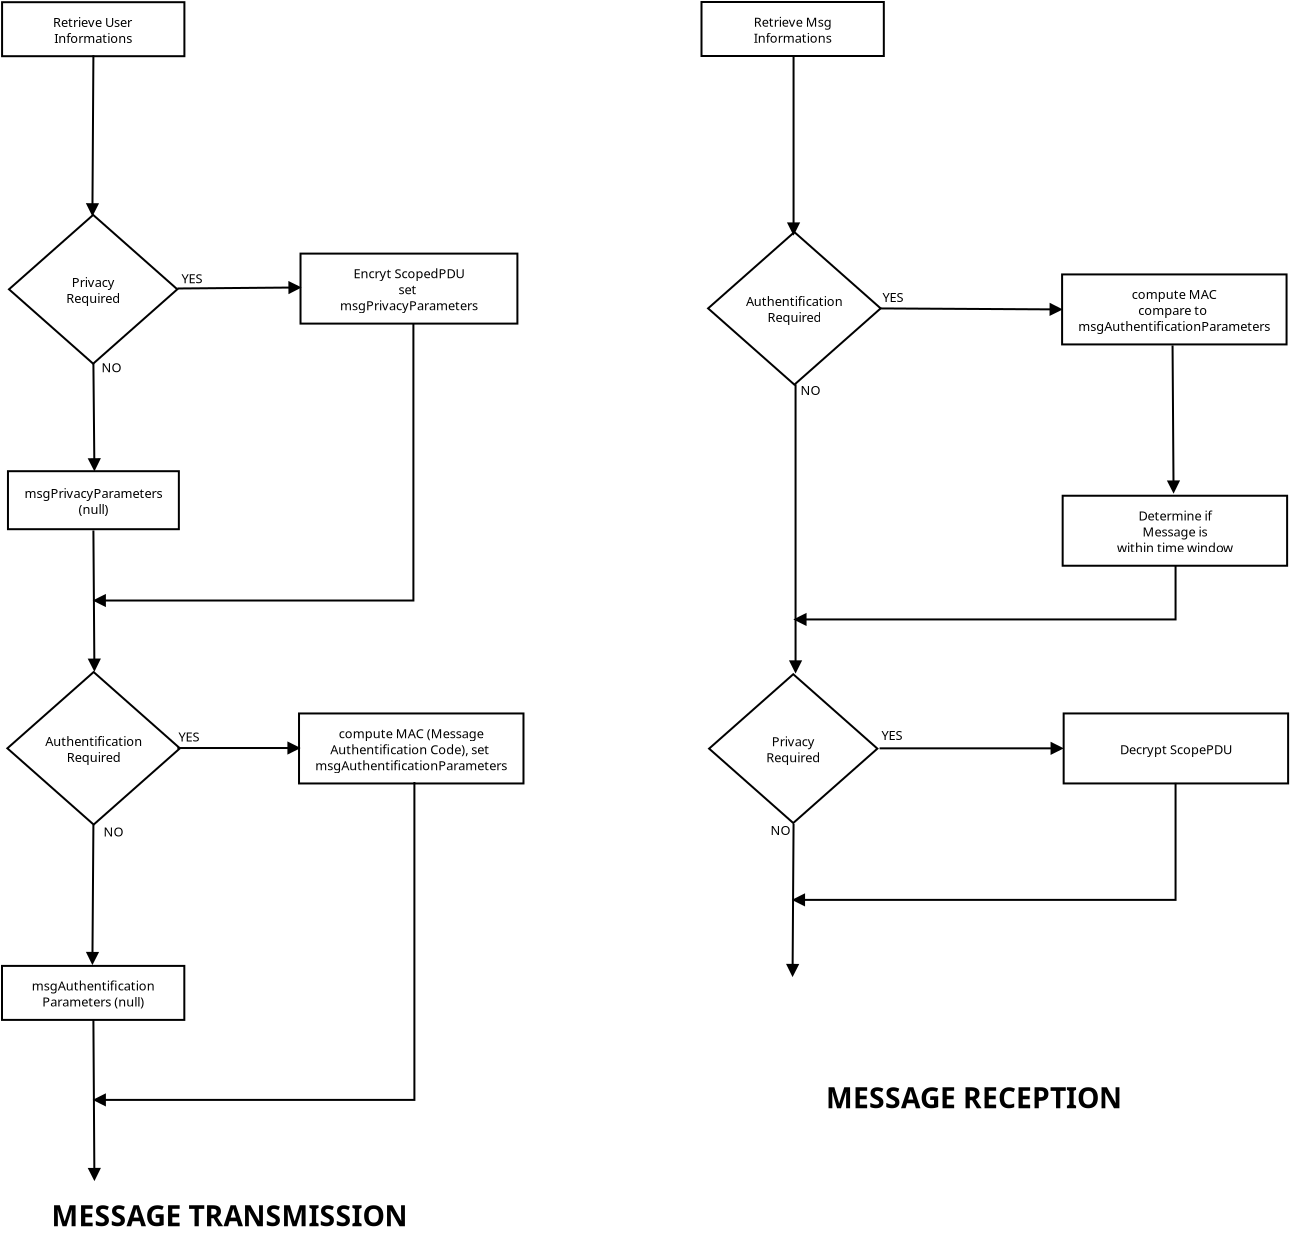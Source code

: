 <?xml version="1.0" encoding="UTF-8"?>
<dia:diagram xmlns:dia="http://www.lysator.liu.se/~alla/dia/">
  <dia:layer name="Arrière-plan" visible="true">
    <dia:object type="Flowchart - Box" version="0" id="O0">
      <dia:attribute name="obj_pos">
        <dia:point val="0.434,-1.35"/>
      </dia:attribute>
      <dia:attribute name="obj_bb">
        <dia:rectangle val="0.384,-1.4;9.6,1.4"/>
      </dia:attribute>
      <dia:attribute name="elem_corner">
        <dia:point val="0.434,-1.35"/>
      </dia:attribute>
      <dia:attribute name="elem_width">
        <dia:real val="9.116"/>
      </dia:attribute>
      <dia:attribute name="elem_height">
        <dia:real val="2.7"/>
      </dia:attribute>
      <dia:attribute name="border_width">
        <dia:real val="0.1"/>
      </dia:attribute>
      <dia:attribute name="show_background">
        <dia:boolean val="true"/>
      </dia:attribute>
      <dia:attribute name="padding">
        <dia:real val="0.5"/>
      </dia:attribute>
      <dia:attribute name="text">
        <dia:composite type="text">
          <dia:attribute name="string">
            <dia:string>#Retrieve User
Informations#</dia:string>
          </dia:attribute>
          <dia:attribute name="font">
            <dia:font family="sans" style="0" name="Helvetica"/>
          </dia:attribute>
          <dia:attribute name="height">
            <dia:real val="0.8"/>
          </dia:attribute>
          <dia:attribute name="pos">
            <dia:point val="4.992,-0.205"/>
          </dia:attribute>
          <dia:attribute name="color">
            <dia:color val="#000000"/>
          </dia:attribute>
          <dia:attribute name="alignment">
            <dia:enum val="1"/>
          </dia:attribute>
        </dia:composite>
      </dia:attribute>
    </dia:object>
  </dia:layer>
  <dia:layer name="Nouveau calque 1" visible="true">
    <dia:object type="Flowchart - Diamond" version="0" id="O1">
      <dia:attribute name="obj_pos">
        <dia:point val="0.78,9.285"/>
      </dia:attribute>
      <dia:attribute name="obj_bb">
        <dia:rectangle val="0.73,9.235;9.244,16.775"/>
      </dia:attribute>
      <dia:attribute name="elem_corner">
        <dia:point val="0.78,9.285"/>
      </dia:attribute>
      <dia:attribute name="elem_width">
        <dia:real val="8.414"/>
      </dia:attribute>
      <dia:attribute name="elem_height">
        <dia:real val="7.44"/>
      </dia:attribute>
      <dia:attribute name="border_width">
        <dia:real val="0.1"/>
      </dia:attribute>
      <dia:attribute name="show_background">
        <dia:boolean val="true"/>
      </dia:attribute>
      <dia:attribute name="padding">
        <dia:real val="0.354"/>
      </dia:attribute>
      <dia:attribute name="text">
        <dia:composite type="text">
          <dia:attribute name="string">
            <dia:string>#Privacy
Required#</dia:string>
          </dia:attribute>
          <dia:attribute name="font">
            <dia:font family="sans" style="0" name="Helvetica"/>
          </dia:attribute>
          <dia:attribute name="height">
            <dia:real val="0.8"/>
          </dia:attribute>
          <dia:attribute name="pos">
            <dia:point val="4.987,12.8"/>
          </dia:attribute>
          <dia:attribute name="color">
            <dia:color val="#000000"/>
          </dia:attribute>
          <dia:attribute name="alignment">
            <dia:enum val="1"/>
          </dia:attribute>
        </dia:composite>
      </dia:attribute>
    </dia:object>
  </dia:layer>
  <dia:layer name="Nouveau calque 2" visible="true">
    <dia:object type="Flowchart - Box" version="0" id="O2">
      <dia:attribute name="obj_pos">
        <dia:point val="0.728,22.1"/>
      </dia:attribute>
      <dia:attribute name="obj_bb">
        <dia:rectangle val="0.677,22.05;9.322,25.05"/>
      </dia:attribute>
      <dia:attribute name="elem_corner">
        <dia:point val="0.728,22.1"/>
      </dia:attribute>
      <dia:attribute name="elem_width">
        <dia:real val="8.545"/>
      </dia:attribute>
      <dia:attribute name="elem_height">
        <dia:real val="2.9"/>
      </dia:attribute>
      <dia:attribute name="border_width">
        <dia:real val="0.1"/>
      </dia:attribute>
      <dia:attribute name="show_background">
        <dia:boolean val="true"/>
      </dia:attribute>
      <dia:attribute name="padding">
        <dia:real val="0.5"/>
      </dia:attribute>
      <dia:attribute name="text">
        <dia:composite type="text">
          <dia:attribute name="string">
            <dia:string>#msgPrivacyParameters
(null)#</dia:string>
          </dia:attribute>
          <dia:attribute name="font">
            <dia:font family="sans" style="0" name="Helvetica"/>
          </dia:attribute>
          <dia:attribute name="height">
            <dia:real val="0.8"/>
          </dia:attribute>
          <dia:attribute name="pos">
            <dia:point val="5,23.345"/>
          </dia:attribute>
          <dia:attribute name="color">
            <dia:color val="#000000"/>
          </dia:attribute>
          <dia:attribute name="alignment">
            <dia:enum val="1"/>
          </dia:attribute>
        </dia:composite>
      </dia:attribute>
    </dia:object>
  </dia:layer>
  <dia:layer name="Nouveau calque 3" visible="true">
    <dia:object type="Flowchart - Diamond" version="0" id="O3">
      <dia:attribute name="obj_pos">
        <dia:point val="0.698,32.142"/>
      </dia:attribute>
      <dia:attribute name="obj_bb">
        <dia:rectangle val="0.648,32.092;9.375,39.82"/>
      </dia:attribute>
      <dia:attribute name="elem_corner">
        <dia:point val="0.698,32.142"/>
      </dia:attribute>
      <dia:attribute name="elem_width">
        <dia:real val="8.627"/>
      </dia:attribute>
      <dia:attribute name="elem_height">
        <dia:real val="7.628"/>
      </dia:attribute>
      <dia:attribute name="border_width">
        <dia:real val="0.1"/>
      </dia:attribute>
      <dia:attribute name="show_background">
        <dia:boolean val="true"/>
      </dia:attribute>
      <dia:attribute name="padding">
        <dia:real val="0.354"/>
      </dia:attribute>
      <dia:attribute name="text">
        <dia:composite type="text">
          <dia:attribute name="string">
            <dia:string>#Authentification
Required#</dia:string>
          </dia:attribute>
          <dia:attribute name="font">
            <dia:font family="sans" style="0" name="Helvetica"/>
          </dia:attribute>
          <dia:attribute name="height">
            <dia:real val="0.8"/>
          </dia:attribute>
          <dia:attribute name="pos">
            <dia:point val="5.011,35.751"/>
          </dia:attribute>
          <dia:attribute name="color">
            <dia:color val="#000000"/>
          </dia:attribute>
          <dia:attribute name="alignment">
            <dia:enum val="1"/>
          </dia:attribute>
        </dia:composite>
      </dia:attribute>
    </dia:object>
  </dia:layer>
  <dia:layer name="Nouveau calque 4" visible="true">
    <dia:object type="Flowchart - Box" version="0" id="O4">
      <dia:attribute name="obj_pos">
        <dia:point val="0.43,46.835"/>
      </dia:attribute>
      <dia:attribute name="obj_bb">
        <dia:rectangle val="0.38,46.785;9.596,49.585"/>
      </dia:attribute>
      <dia:attribute name="elem_corner">
        <dia:point val="0.43,46.835"/>
      </dia:attribute>
      <dia:attribute name="elem_width">
        <dia:real val="9.116"/>
      </dia:attribute>
      <dia:attribute name="elem_height">
        <dia:real val="2.7"/>
      </dia:attribute>
      <dia:attribute name="border_width">
        <dia:real val="0.1"/>
      </dia:attribute>
      <dia:attribute name="show_background">
        <dia:boolean val="true"/>
      </dia:attribute>
      <dia:attribute name="padding">
        <dia:real val="0.5"/>
      </dia:attribute>
      <dia:attribute name="text">
        <dia:composite type="text">
          <dia:attribute name="string">
            <dia:string>#msgAuthentification
Parameters (null)#</dia:string>
          </dia:attribute>
          <dia:attribute name="font">
            <dia:font family="sans" style="0" name="Helvetica"/>
          </dia:attribute>
          <dia:attribute name="height">
            <dia:real val="0.8"/>
          </dia:attribute>
          <dia:attribute name="pos">
            <dia:point val="4.988,47.98"/>
          </dia:attribute>
          <dia:attribute name="color">
            <dia:color val="#000000"/>
          </dia:attribute>
          <dia:attribute name="alignment">
            <dia:enum val="1"/>
          </dia:attribute>
        </dia:composite>
      </dia:attribute>
    </dia:object>
  </dia:layer>
  <dia:layer name="Nouveau calque 5" visible="true">
    <dia:object type="Flowchart - Box" version="0" id="O5">
      <dia:attribute name="obj_pos">
        <dia:point val="15.356,11.22"/>
      </dia:attribute>
      <dia:attribute name="obj_bb">
        <dia:rectangle val="15.306,11.17;26.25,14.77"/>
      </dia:attribute>
      <dia:attribute name="elem_corner">
        <dia:point val="15.356,11.22"/>
      </dia:attribute>
      <dia:attribute name="elem_width">
        <dia:real val="10.844"/>
      </dia:attribute>
      <dia:attribute name="elem_height">
        <dia:real val="3.5"/>
      </dia:attribute>
      <dia:attribute name="border_width">
        <dia:real val="0.1"/>
      </dia:attribute>
      <dia:attribute name="show_background">
        <dia:boolean val="true"/>
      </dia:attribute>
      <dia:attribute name="padding">
        <dia:real val="0.5"/>
      </dia:attribute>
      <dia:attribute name="text">
        <dia:composite type="text">
          <dia:attribute name="string">
            <dia:string>#Encryt ScopedPDU
set 
msgPrivacyParameters#</dia:string>
          </dia:attribute>
          <dia:attribute name="font">
            <dia:font family="sans" style="0" name="Helvetica"/>
          </dia:attribute>
          <dia:attribute name="height">
            <dia:real val="0.8"/>
          </dia:attribute>
          <dia:attribute name="pos">
            <dia:point val="20.778,12.365"/>
          </dia:attribute>
          <dia:attribute name="color">
            <dia:color val="#000000"/>
          </dia:attribute>
          <dia:attribute name="alignment">
            <dia:enum val="1"/>
          </dia:attribute>
        </dia:composite>
      </dia:attribute>
    </dia:object>
  </dia:layer>
  <dia:layer name="Nouveau calque 6" visible="true" active="true">
    <dia:object type="Flowchart - Box" version="0" id="O6">
      <dia:attribute name="obj_pos">
        <dia:point val="15.281,34.213"/>
      </dia:attribute>
      <dia:attribute name="obj_bb">
        <dia:rectangle val="15.231,34.163;26.554,37.763"/>
      </dia:attribute>
      <dia:attribute name="elem_corner">
        <dia:point val="15.281,34.213"/>
      </dia:attribute>
      <dia:attribute name="elem_width">
        <dia:real val="11.223"/>
      </dia:attribute>
      <dia:attribute name="elem_height">
        <dia:real val="3.5"/>
      </dia:attribute>
      <dia:attribute name="border_width">
        <dia:real val="0.1"/>
      </dia:attribute>
      <dia:attribute name="show_background">
        <dia:boolean val="true"/>
      </dia:attribute>
      <dia:attribute name="padding">
        <dia:real val="0.5"/>
      </dia:attribute>
      <dia:attribute name="text">
        <dia:composite type="text">
          <dia:attribute name="string">
            <dia:string>#compute MAC (Message
Authentification Code), set 
msgAuthentificationParameters#</dia:string>
          </dia:attribute>
          <dia:attribute name="font">
            <dia:font family="sans" style="0" name="Helvetica"/>
          </dia:attribute>
          <dia:attribute name="height">
            <dia:real val="0.8"/>
          </dia:attribute>
          <dia:attribute name="pos">
            <dia:point val="20.892,35.358"/>
          </dia:attribute>
          <dia:attribute name="color">
            <dia:color val="#000000"/>
          </dia:attribute>
          <dia:attribute name="alignment">
            <dia:enum val="1"/>
          </dia:attribute>
        </dia:composite>
      </dia:attribute>
    </dia:object>
  </dia:layer>
  <dia:layer name="Nouveau calque 7" visible="true">
    <dia:object type="Standard - Line" version="0" id="O7">
      <dia:attribute name="obj_pos">
        <dia:point val="5,1.3"/>
      </dia:attribute>
      <dia:attribute name="obj_bb">
        <dia:rectangle val="4.623,1.25;5.284,9.412"/>
      </dia:attribute>
      <dia:attribute name="conn_endpoints">
        <dia:point val="5,1.3"/>
        <dia:point val="4.95,9.3"/>
      </dia:attribute>
      <dia:attribute name="numcp">
        <dia:int val="1"/>
      </dia:attribute>
      <dia:attribute name="line_width">
        <dia:real val="0.1"/>
      </dia:attribute>
      <dia:attribute name="end_arrow">
        <dia:enum val="3"/>
      </dia:attribute>
      <dia:attribute name="end_arrow_length">
        <dia:real val="0.5"/>
      </dia:attribute>
      <dia:attribute name="end_arrow_width">
        <dia:real val="0.5"/>
      </dia:attribute>
    </dia:object>
    <dia:object type="Standard - Line" version="0" id="O8">
      <dia:attribute name="obj_pos">
        <dia:point val="5,16.7"/>
      </dia:attribute>
      <dia:attribute name="obj_bb">
        <dia:rectangle val="4.714,16.649;5.376,22.162"/>
      </dia:attribute>
      <dia:attribute name="conn_endpoints">
        <dia:point val="5,16.7"/>
        <dia:point val="5.05,22.05"/>
      </dia:attribute>
      <dia:attribute name="numcp">
        <dia:int val="1"/>
      </dia:attribute>
      <dia:attribute name="end_arrow">
        <dia:enum val="3"/>
      </dia:attribute>
      <dia:attribute name="end_arrow_length">
        <dia:real val="0.5"/>
      </dia:attribute>
      <dia:attribute name="end_arrow_width">
        <dia:real val="0.5"/>
      </dia:attribute>
    </dia:object>
    <dia:object type="Standard - Line" version="0" id="O9">
      <dia:attribute name="obj_pos">
        <dia:point val="5,25.063"/>
      </dia:attribute>
      <dia:attribute name="obj_bb">
        <dia:rectangle val="4.715,25.013;5.377,32.18"/>
      </dia:attribute>
      <dia:attribute name="conn_endpoints">
        <dia:point val="5,25.063"/>
        <dia:point val="5.05,32.068"/>
      </dia:attribute>
      <dia:attribute name="numcp">
        <dia:int val="1"/>
      </dia:attribute>
      <dia:attribute name="end_arrow">
        <dia:enum val="3"/>
      </dia:attribute>
      <dia:attribute name="end_arrow_length">
        <dia:real val="0.5"/>
      </dia:attribute>
      <dia:attribute name="end_arrow_width">
        <dia:real val="0.5"/>
      </dia:attribute>
    </dia:object>
    <dia:object type="Standard - Line" version="0" id="O10">
      <dia:attribute name="obj_pos">
        <dia:point val="5,39.785"/>
      </dia:attribute>
      <dia:attribute name="obj_bb">
        <dia:rectangle val="4.623,39.735;5.285,46.847"/>
      </dia:attribute>
      <dia:attribute name="conn_endpoints">
        <dia:point val="5,39.785"/>
        <dia:point val="4.95,46.735"/>
      </dia:attribute>
      <dia:attribute name="numcp">
        <dia:int val="1"/>
      </dia:attribute>
      <dia:attribute name="end_arrow">
        <dia:enum val="3"/>
      </dia:attribute>
      <dia:attribute name="end_arrow_length">
        <dia:real val="0.5"/>
      </dia:attribute>
      <dia:attribute name="end_arrow_width">
        <dia:real val="0.5"/>
      </dia:attribute>
    </dia:object>
    <dia:object type="Standard - Line" version="0" id="O11">
      <dia:attribute name="obj_pos">
        <dia:point val="5,49.535"/>
      </dia:attribute>
      <dia:attribute name="obj_bb">
        <dia:rectangle val="4.716,49.485;5.377,57.647"/>
      </dia:attribute>
      <dia:attribute name="conn_endpoints">
        <dia:point val="5,49.535"/>
        <dia:point val="5.05,57.535"/>
      </dia:attribute>
      <dia:attribute name="numcp">
        <dia:int val="1"/>
      </dia:attribute>
      <dia:attribute name="end_arrow">
        <dia:enum val="3"/>
      </dia:attribute>
      <dia:attribute name="end_arrow_length">
        <dia:real val="0.5"/>
      </dia:attribute>
      <dia:attribute name="end_arrow_width">
        <dia:real val="0.5"/>
      </dia:attribute>
    </dia:object>
    <dia:object type="Standard - Line" version="0" id="O12">
      <dia:attribute name="obj_pos">
        <dia:point val="9.2,12.964"/>
      </dia:attribute>
      <dia:attribute name="obj_bb">
        <dia:rectangle val="9.15,12.588;15.462,13.249"/>
      </dia:attribute>
      <dia:attribute name="conn_endpoints">
        <dia:point val="9.2,12.964"/>
        <dia:point val="15.35,12.914"/>
      </dia:attribute>
      <dia:attribute name="numcp">
        <dia:int val="1"/>
      </dia:attribute>
      <dia:attribute name="end_arrow">
        <dia:enum val="3"/>
      </dia:attribute>
      <dia:attribute name="end_arrow_length">
        <dia:real val="0.5"/>
      </dia:attribute>
      <dia:attribute name="end_arrow_width">
        <dia:real val="0.5"/>
      </dia:attribute>
    </dia:object>
    <dia:object type="Standard - ZigZagLine" version="1" id="O13">
      <dia:attribute name="obj_pos">
        <dia:point val="21,14.729"/>
      </dia:attribute>
      <dia:attribute name="obj_bb">
        <dia:rectangle val="4.913,14.729;21.05,28.896"/>
      </dia:attribute>
      <dia:attribute name="orth_points">
        <dia:point val="21,14.729"/>
        <dia:point val="21,14.729"/>
        <dia:point val="21,28.566"/>
        <dia:point val="5.025,28.566"/>
      </dia:attribute>
      <dia:attribute name="orth_orient">
        <dia:enum val="0"/>
        <dia:enum val="1"/>
        <dia:enum val="0"/>
      </dia:attribute>
      <dia:attribute name="autorouting">
        <dia:boolean val="false"/>
      </dia:attribute>
      <dia:attribute name="end_arrow">
        <dia:enum val="3"/>
      </dia:attribute>
      <dia:attribute name="end_arrow_length">
        <dia:real val="0.5"/>
      </dia:attribute>
      <dia:attribute name="end_arrow_width">
        <dia:real val="0.5"/>
      </dia:attribute>
      <dia:connections>
        <dia:connection handle="1" to="O9" connection="0"/>
      </dia:connections>
    </dia:object>
    <dia:object type="Standard - Line" version="0" id="O14">
      <dia:attribute name="obj_pos">
        <dia:point val="9.2,35.941"/>
      </dia:attribute>
      <dia:attribute name="obj_bb">
        <dia:rectangle val="9.15,35.61;15.412,36.272"/>
      </dia:attribute>
      <dia:attribute name="conn_endpoints">
        <dia:point val="9.2,35.941"/>
        <dia:point val="15.3,35.941"/>
      </dia:attribute>
      <dia:attribute name="numcp">
        <dia:int val="1"/>
      </dia:attribute>
      <dia:attribute name="end_arrow">
        <dia:enum val="3"/>
      </dia:attribute>
      <dia:attribute name="end_arrow_length">
        <dia:real val="0.5"/>
      </dia:attribute>
      <dia:attribute name="end_arrow_width">
        <dia:real val="0.5"/>
      </dia:attribute>
    </dia:object>
    <dia:object type="Standard - ZigZagLine" version="1" id="O15">
      <dia:attribute name="obj_pos">
        <dia:point val="21,37.691"/>
      </dia:attribute>
      <dia:attribute name="obj_bb">
        <dia:rectangle val="4.913,37.641;21.1,53.866"/>
      </dia:attribute>
      <dia:attribute name="orth_points">
        <dia:point val="21,37.691"/>
        <dia:point val="21.05,37.691"/>
        <dia:point val="21.05,53.535"/>
        <dia:point val="5.025,53.535"/>
      </dia:attribute>
      <dia:attribute name="orth_orient">
        <dia:enum val="0"/>
        <dia:enum val="1"/>
        <dia:enum val="0"/>
      </dia:attribute>
      <dia:attribute name="autorouting">
        <dia:boolean val="false"/>
      </dia:attribute>
      <dia:attribute name="end_arrow">
        <dia:enum val="3"/>
      </dia:attribute>
      <dia:attribute name="end_arrow_length">
        <dia:real val="0.5"/>
      </dia:attribute>
      <dia:attribute name="end_arrow_width">
        <dia:real val="0.5"/>
      </dia:attribute>
      <dia:connections>
        <dia:connection handle="1" to="O11" connection="0"/>
      </dia:connections>
    </dia:object>
  </dia:layer>
  <dia:layer name="Nouveau calque 8" visible="true">
    <dia:object type="Standard - Text" version="1" id="O16">
      <dia:attribute name="obj_pos">
        <dia:point val="9.4,12.7"/>
      </dia:attribute>
      <dia:attribute name="obj_bb">
        <dia:rectangle val="9.4,12.105;10.603,12.852"/>
      </dia:attribute>
      <dia:attribute name="text">
        <dia:composite type="text">
          <dia:attribute name="string">
            <dia:string>#YES#</dia:string>
          </dia:attribute>
          <dia:attribute name="font">
            <dia:font family="sans" style="0" name="Helvetica"/>
          </dia:attribute>
          <dia:attribute name="height">
            <dia:real val="0.8"/>
          </dia:attribute>
          <dia:attribute name="pos">
            <dia:point val="9.4,12.7"/>
          </dia:attribute>
          <dia:attribute name="color">
            <dia:color val="#000000"/>
          </dia:attribute>
          <dia:attribute name="alignment">
            <dia:enum val="0"/>
          </dia:attribute>
        </dia:composite>
      </dia:attribute>
      <dia:attribute name="valign">
        <dia:enum val="3"/>
      </dia:attribute>
    </dia:object>
    <dia:object type="Standard - Text" version="1" id="O17">
      <dia:attribute name="obj_pos">
        <dia:point val="5.4,17.15"/>
      </dia:attribute>
      <dia:attribute name="obj_bb">
        <dia:rectangle val="5.4,16.555;6.385,17.302"/>
      </dia:attribute>
      <dia:attribute name="text">
        <dia:composite type="text">
          <dia:attribute name="string">
            <dia:string>#NO#</dia:string>
          </dia:attribute>
          <dia:attribute name="font">
            <dia:font family="sans" style="0" name="Helvetica"/>
          </dia:attribute>
          <dia:attribute name="height">
            <dia:real val="0.8"/>
          </dia:attribute>
          <dia:attribute name="pos">
            <dia:point val="5.4,17.15"/>
          </dia:attribute>
          <dia:attribute name="color">
            <dia:color val="#000000"/>
          </dia:attribute>
          <dia:attribute name="alignment">
            <dia:enum val="0"/>
          </dia:attribute>
        </dia:composite>
      </dia:attribute>
      <dia:attribute name="valign">
        <dia:enum val="3"/>
      </dia:attribute>
    </dia:object>
    <dia:object type="Standard - Text" version="1" id="O18">
      <dia:attribute name="obj_pos">
        <dia:point val="9.25,35.618"/>
      </dia:attribute>
      <dia:attribute name="obj_bb">
        <dia:rectangle val="9.25,35.023;10.453,35.771"/>
      </dia:attribute>
      <dia:attribute name="text">
        <dia:composite type="text">
          <dia:attribute name="string">
            <dia:string>#YES#</dia:string>
          </dia:attribute>
          <dia:attribute name="font">
            <dia:font family="sans" style="0" name="Helvetica"/>
          </dia:attribute>
          <dia:attribute name="height">
            <dia:real val="0.8"/>
          </dia:attribute>
          <dia:attribute name="pos">
            <dia:point val="9.25,35.618"/>
          </dia:attribute>
          <dia:attribute name="color">
            <dia:color val="#000000"/>
          </dia:attribute>
          <dia:attribute name="alignment">
            <dia:enum val="0"/>
          </dia:attribute>
        </dia:composite>
      </dia:attribute>
      <dia:attribute name="valign">
        <dia:enum val="3"/>
      </dia:attribute>
    </dia:object>
    <dia:object type="Standard - Text" version="1" id="O19">
      <dia:attribute name="obj_pos">
        <dia:point val="5.5,40.368"/>
      </dia:attribute>
      <dia:attribute name="obj_bb">
        <dia:rectangle val="5.5,39.773;6.485,40.521"/>
      </dia:attribute>
      <dia:attribute name="text">
        <dia:composite type="text">
          <dia:attribute name="string">
            <dia:string>#NO#</dia:string>
          </dia:attribute>
          <dia:attribute name="font">
            <dia:font family="sans" style="0" name="Helvetica"/>
          </dia:attribute>
          <dia:attribute name="height">
            <dia:real val="0.8"/>
          </dia:attribute>
          <dia:attribute name="pos">
            <dia:point val="5.5,40.368"/>
          </dia:attribute>
          <dia:attribute name="color">
            <dia:color val="#000000"/>
          </dia:attribute>
          <dia:attribute name="alignment">
            <dia:enum val="0"/>
          </dia:attribute>
        </dia:composite>
      </dia:attribute>
      <dia:attribute name="valign">
        <dia:enum val="3"/>
      </dia:attribute>
    </dia:object>
  </dia:layer>
  <dia:layer name="Nouveau calque 1" visible="true">
    <dia:object type="Standard - Text" version="1" id="O20">
      <dia:attribute name="obj_pos">
        <dia:point val="2.9,59.847"/>
      </dia:attribute>
      <dia:attribute name="obj_bb">
        <dia:rectangle val="2.9,58.537;23.067,60.182"/>
      </dia:attribute>
      <dia:attribute name="text">
        <dia:composite type="text">
          <dia:attribute name="string">
            <dia:string>#MESSAGE TRANSMISSION#</dia:string>
          </dia:attribute>
          <dia:attribute name="font">
            <dia:font family="sans" style="80" name="Helvetica-Bold"/>
          </dia:attribute>
          <dia:attribute name="height">
            <dia:real val="1.764"/>
          </dia:attribute>
          <dia:attribute name="pos">
            <dia:point val="2.9,59.847"/>
          </dia:attribute>
          <dia:attribute name="color">
            <dia:color val="#000000"/>
          </dia:attribute>
          <dia:attribute name="alignment">
            <dia:enum val="0"/>
          </dia:attribute>
        </dia:composite>
      </dia:attribute>
      <dia:attribute name="valign">
        <dia:enum val="3"/>
      </dia:attribute>
    </dia:object>
  </dia:layer>
  <dia:layer name="Nouveau calque 2" visible="true">
    <dia:object type="Flowchart - Box" version="0" id="O21">
      <dia:attribute name="obj_pos">
        <dia:point val="35.405,-1.36"/>
      </dia:attribute>
      <dia:attribute name="obj_bb">
        <dia:rectangle val="35.355,-1.41;44.571,1.39"/>
      </dia:attribute>
      <dia:attribute name="elem_corner">
        <dia:point val="35.405,-1.36"/>
      </dia:attribute>
      <dia:attribute name="elem_width">
        <dia:real val="9.116"/>
      </dia:attribute>
      <dia:attribute name="elem_height">
        <dia:real val="2.7"/>
      </dia:attribute>
      <dia:attribute name="border_width">
        <dia:real val="0.1"/>
      </dia:attribute>
      <dia:attribute name="show_background">
        <dia:boolean val="true"/>
      </dia:attribute>
      <dia:attribute name="padding">
        <dia:real val="0.5"/>
      </dia:attribute>
      <dia:attribute name="text">
        <dia:composite type="text">
          <dia:attribute name="string">
            <dia:string>#Retrieve Msg
Informations#</dia:string>
          </dia:attribute>
          <dia:attribute name="font">
            <dia:font family="sans" style="0" name="Helvetica"/>
          </dia:attribute>
          <dia:attribute name="height">
            <dia:real val="0.8"/>
          </dia:attribute>
          <dia:attribute name="pos">
            <dia:point val="39.963,-0.215"/>
          </dia:attribute>
          <dia:attribute name="color">
            <dia:color val="#000000"/>
          </dia:attribute>
          <dia:attribute name="alignment">
            <dia:enum val="1"/>
          </dia:attribute>
        </dia:composite>
      </dia:attribute>
    </dia:object>
  </dia:layer>
  <dia:layer name="Nouveau calque 3" visible="true">
    <dia:object type="Flowchart - Diamond" version="0" id="O22">
      <dia:attribute name="obj_pos">
        <dia:point val="35.735,10.145"/>
      </dia:attribute>
      <dia:attribute name="obj_bb">
        <dia:rectangle val="35.685,10.095;44.412,17.823"/>
      </dia:attribute>
      <dia:attribute name="elem_corner">
        <dia:point val="35.735,10.145"/>
      </dia:attribute>
      <dia:attribute name="elem_width">
        <dia:real val="8.627"/>
      </dia:attribute>
      <dia:attribute name="elem_height">
        <dia:real val="7.628"/>
      </dia:attribute>
      <dia:attribute name="border_width">
        <dia:real val="0.1"/>
      </dia:attribute>
      <dia:attribute name="show_background">
        <dia:boolean val="true"/>
      </dia:attribute>
      <dia:attribute name="padding">
        <dia:real val="0.354"/>
      </dia:attribute>
      <dia:attribute name="text">
        <dia:composite type="text">
          <dia:attribute name="string">
            <dia:string>#Authentification
Required#</dia:string>
          </dia:attribute>
          <dia:attribute name="font">
            <dia:font family="sans" style="0" name="Helvetica"/>
          </dia:attribute>
          <dia:attribute name="height">
            <dia:real val="0.8"/>
          </dia:attribute>
          <dia:attribute name="pos">
            <dia:point val="40.049,13.754"/>
          </dia:attribute>
          <dia:attribute name="color">
            <dia:color val="#000000"/>
          </dia:attribute>
          <dia:attribute name="alignment">
            <dia:enum val="1"/>
          </dia:attribute>
        </dia:composite>
      </dia:attribute>
    </dia:object>
  </dia:layer>
  <dia:layer name="Nouveau calque 4" visible="true">
    <dia:object type="Flowchart - Box" version="0" id="O23">
      <dia:attribute name="obj_pos">
        <dia:point val="53.435,12.261"/>
      </dia:attribute>
      <dia:attribute name="obj_bb">
        <dia:rectangle val="53.385,12.211;64.708,15.812"/>
      </dia:attribute>
      <dia:attribute name="elem_corner">
        <dia:point val="53.435,12.261"/>
      </dia:attribute>
      <dia:attribute name="elem_width">
        <dia:real val="11.223"/>
      </dia:attribute>
      <dia:attribute name="elem_height">
        <dia:real val="3.5"/>
      </dia:attribute>
      <dia:attribute name="border_width">
        <dia:real val="0.1"/>
      </dia:attribute>
      <dia:attribute name="show_background">
        <dia:boolean val="true"/>
      </dia:attribute>
      <dia:attribute name="padding">
        <dia:real val="0.5"/>
      </dia:attribute>
      <dia:attribute name="text">
        <dia:composite type="text">
          <dia:attribute name="string">
            <dia:string>#compute MAC
compare to 
msgAuthentificationParameters#</dia:string>
          </dia:attribute>
          <dia:attribute name="font">
            <dia:font family="sans" style="0" name="Helvetica"/>
          </dia:attribute>
          <dia:attribute name="height">
            <dia:real val="0.8"/>
          </dia:attribute>
          <dia:attribute name="pos">
            <dia:point val="59.046,13.406"/>
          </dia:attribute>
          <dia:attribute name="color">
            <dia:color val="#000000"/>
          </dia:attribute>
          <dia:attribute name="alignment">
            <dia:enum val="1"/>
          </dia:attribute>
        </dia:composite>
      </dia:attribute>
    </dia:object>
  </dia:layer>
  <dia:layer name="Nouveau calque 5" visible="true">
    <dia:object type="Flowchart - Box" version="0" id="O24">
      <dia:attribute name="obj_pos">
        <dia:point val="53.463,23.327"/>
      </dia:attribute>
      <dia:attribute name="obj_bb">
        <dia:rectangle val="53.413,23.277;64.735,26.877"/>
      </dia:attribute>
      <dia:attribute name="elem_corner">
        <dia:point val="53.463,23.327"/>
      </dia:attribute>
      <dia:attribute name="elem_width">
        <dia:real val="11.223"/>
      </dia:attribute>
      <dia:attribute name="elem_height">
        <dia:real val="3.5"/>
      </dia:attribute>
      <dia:attribute name="border_width">
        <dia:real val="0.1"/>
      </dia:attribute>
      <dia:attribute name="show_background">
        <dia:boolean val="true"/>
      </dia:attribute>
      <dia:attribute name="padding">
        <dia:real val="0.5"/>
      </dia:attribute>
      <dia:attribute name="text">
        <dia:composite type="text">
          <dia:attribute name="string">
            <dia:string>#Determine if
Message is
within time window#</dia:string>
          </dia:attribute>
          <dia:attribute name="font">
            <dia:font family="sans" style="0" name="Helvetica"/>
          </dia:attribute>
          <dia:attribute name="height">
            <dia:real val="0.8"/>
          </dia:attribute>
          <dia:attribute name="pos">
            <dia:point val="59.074,24.472"/>
          </dia:attribute>
          <dia:attribute name="color">
            <dia:color val="#000000"/>
          </dia:attribute>
          <dia:attribute name="alignment">
            <dia:enum val="1"/>
          </dia:attribute>
        </dia:composite>
      </dia:attribute>
    </dia:object>
  </dia:layer>
  <dia:layer name="Nouveau calque 6" visible="true">
    <dia:object type="Flowchart - Diamond" version="0" id="O25">
      <dia:attribute name="obj_pos">
        <dia:point val="35.785,32.251"/>
      </dia:attribute>
      <dia:attribute name="obj_bb">
        <dia:rectangle val="35.735,32.201;44.249,39.74"/>
      </dia:attribute>
      <dia:attribute name="elem_corner">
        <dia:point val="35.785,32.251"/>
      </dia:attribute>
      <dia:attribute name="elem_width">
        <dia:real val="8.414"/>
      </dia:attribute>
      <dia:attribute name="elem_height">
        <dia:real val="7.44"/>
      </dia:attribute>
      <dia:attribute name="border_width">
        <dia:real val="0.1"/>
      </dia:attribute>
      <dia:attribute name="show_background">
        <dia:boolean val="true"/>
      </dia:attribute>
      <dia:attribute name="padding">
        <dia:real val="0.354"/>
      </dia:attribute>
      <dia:attribute name="text">
        <dia:composite type="text">
          <dia:attribute name="string">
            <dia:string>#Privacy
Required#</dia:string>
          </dia:attribute>
          <dia:attribute name="font">
            <dia:font family="sans" style="0" name="Helvetica"/>
          </dia:attribute>
          <dia:attribute name="height">
            <dia:real val="0.8"/>
          </dia:attribute>
          <dia:attribute name="pos">
            <dia:point val="39.992,35.766"/>
          </dia:attribute>
          <dia:attribute name="color">
            <dia:color val="#000000"/>
          </dia:attribute>
          <dia:attribute name="alignment">
            <dia:enum val="1"/>
          </dia:attribute>
        </dia:composite>
      </dia:attribute>
    </dia:object>
  </dia:layer>
  <dia:layer name="Nouveau calque 7" visible="true">
    <dia:object type="Flowchart - Box" version="0" id="O26">
      <dia:attribute name="obj_pos">
        <dia:point val="53.513,34.212"/>
      </dia:attribute>
      <dia:attribute name="obj_bb">
        <dia:rectangle val="53.463,34.162;64.785,37.762"/>
      </dia:attribute>
      <dia:attribute name="elem_corner">
        <dia:point val="53.513,34.212"/>
      </dia:attribute>
      <dia:attribute name="elem_width">
        <dia:real val="11.223"/>
      </dia:attribute>
      <dia:attribute name="elem_height">
        <dia:real val="3.5"/>
      </dia:attribute>
      <dia:attribute name="border_width">
        <dia:real val="0.1"/>
      </dia:attribute>
      <dia:attribute name="show_background">
        <dia:boolean val="true"/>
      </dia:attribute>
      <dia:attribute name="padding">
        <dia:real val="0.5"/>
      </dia:attribute>
      <dia:attribute name="text">
        <dia:composite type="text">
          <dia:attribute name="string">
            <dia:string>#Decrypt ScopePDU#</dia:string>
          </dia:attribute>
          <dia:attribute name="font">
            <dia:font family="sans" style="0" name="Helvetica"/>
          </dia:attribute>
          <dia:attribute name="height">
            <dia:real val="0.8"/>
          </dia:attribute>
          <dia:attribute name="pos">
            <dia:point val="59.124,36.157"/>
          </dia:attribute>
          <dia:attribute name="color">
            <dia:color val="#000000"/>
          </dia:attribute>
          <dia:attribute name="alignment">
            <dia:enum val="1"/>
          </dia:attribute>
        </dia:composite>
      </dia:attribute>
    </dia:object>
  </dia:layer>
  <dia:layer name="Nouveau calque 8" visible="true">
    <dia:object type="Standard - Line" version="0" id="O27">
      <dia:attribute name="obj_pos">
        <dia:point val="44.308,35.957"/>
      </dia:attribute>
      <dia:attribute name="obj_bb">
        <dia:rectangle val="44.258,35.626;53.57,36.288"/>
      </dia:attribute>
      <dia:attribute name="conn_endpoints">
        <dia:point val="44.308,35.957"/>
        <dia:point val="53.458,35.957"/>
      </dia:attribute>
      <dia:attribute name="numcp">
        <dia:int val="1"/>
      </dia:attribute>
      <dia:attribute name="end_arrow">
        <dia:enum val="3"/>
      </dia:attribute>
      <dia:attribute name="end_arrow_length">
        <dia:real val="0.5"/>
      </dia:attribute>
      <dia:attribute name="end_arrow_width">
        <dia:real val="0.5"/>
      </dia:attribute>
    </dia:object>
    <dia:object type="Standard - Line" version="0" id="O28">
      <dia:attribute name="obj_pos">
        <dia:point val="40.108,17.757"/>
      </dia:attribute>
      <dia:attribute name="obj_bb">
        <dia:rectangle val="39.777,17.707;40.439,32.269"/>
      </dia:attribute>
      <dia:attribute name="conn_endpoints">
        <dia:point val="40.108,17.757"/>
        <dia:point val="40.108,32.157"/>
      </dia:attribute>
      <dia:attribute name="numcp">
        <dia:int val="1"/>
      </dia:attribute>
      <dia:attribute name="end_arrow">
        <dia:enum val="3"/>
      </dia:attribute>
      <dia:attribute name="end_arrow_length">
        <dia:real val="0.5"/>
      </dia:attribute>
      <dia:attribute name="end_arrow_width">
        <dia:real val="0.5"/>
      </dia:attribute>
    </dia:object>
    <dia:object type="Standard - Line" version="0" id="O29">
      <dia:attribute name="obj_pos">
        <dia:point val="40.008,1.311"/>
      </dia:attribute>
      <dia:attribute name="obj_bb">
        <dia:rectangle val="39.677,1.261;40.339,10.373"/>
      </dia:attribute>
      <dia:attribute name="conn_endpoints">
        <dia:point val="40.008,1.311"/>
        <dia:point val="40.008,10.261"/>
      </dia:attribute>
      <dia:attribute name="numcp">
        <dia:int val="1"/>
      </dia:attribute>
      <dia:attribute name="end_arrow">
        <dia:enum val="3"/>
      </dia:attribute>
      <dia:attribute name="end_arrow_length">
        <dia:real val="0.5"/>
      </dia:attribute>
      <dia:attribute name="end_arrow_width">
        <dia:real val="0.5"/>
      </dia:attribute>
    </dia:object>
    <dia:object type="Standard - Line" version="0" id="O30">
      <dia:attribute name="obj_pos">
        <dia:point val="44.308,13.961"/>
      </dia:attribute>
      <dia:attribute name="obj_bb">
        <dia:rectangle val="44.258,13.677;53.52,14.339"/>
      </dia:attribute>
      <dia:attribute name="conn_endpoints">
        <dia:point val="44.308,13.961"/>
        <dia:point val="53.408,14.011"/>
      </dia:attribute>
      <dia:attribute name="numcp">
        <dia:int val="1"/>
      </dia:attribute>
      <dia:attribute name="end_arrow">
        <dia:enum val="3"/>
      </dia:attribute>
      <dia:attribute name="end_arrow_length">
        <dia:real val="0.5"/>
      </dia:attribute>
      <dia:attribute name="end_arrow_width">
        <dia:real val="0.5"/>
      </dia:attribute>
    </dia:object>
    <dia:object type="Standard - Line" version="0" id="O31">
      <dia:attribute name="obj_pos">
        <dia:point val="58.958,15.812"/>
      </dia:attribute>
      <dia:attribute name="obj_bb">
        <dia:rectangle val="58.673,15.762;59.335,23.274"/>
      </dia:attribute>
      <dia:attribute name="conn_endpoints">
        <dia:point val="58.958,15.812"/>
        <dia:point val="59.008,23.162"/>
      </dia:attribute>
      <dia:attribute name="numcp">
        <dia:int val="1"/>
      </dia:attribute>
      <dia:attribute name="end_arrow">
        <dia:enum val="3"/>
      </dia:attribute>
      <dia:attribute name="end_arrow_length">
        <dia:real val="0.5"/>
      </dia:attribute>
      <dia:attribute name="end_arrow_width">
        <dia:real val="0.5"/>
      </dia:attribute>
    </dia:object>
    <dia:object type="Standard - ZigZagLine" version="1" id="O32">
      <dia:attribute name="obj_pos">
        <dia:point val="59.058,26.862"/>
      </dia:attribute>
      <dia:attribute name="obj_bb">
        <dia:rectangle val="39.946,26.812;59.158,29.843"/>
      </dia:attribute>
      <dia:attribute name="orth_points">
        <dia:point val="59.058,26.862"/>
        <dia:point val="59.108,26.862"/>
        <dia:point val="59.108,29.512"/>
        <dia:point val="40.058,29.512"/>
      </dia:attribute>
      <dia:attribute name="orth_orient">
        <dia:enum val="0"/>
        <dia:enum val="1"/>
        <dia:enum val="0"/>
      </dia:attribute>
      <dia:attribute name="autorouting">
        <dia:boolean val="false"/>
      </dia:attribute>
      <dia:attribute name="end_arrow">
        <dia:enum val="3"/>
      </dia:attribute>
      <dia:attribute name="end_arrow_length">
        <dia:real val="0.5"/>
      </dia:attribute>
      <dia:attribute name="end_arrow_width">
        <dia:real val="0.5"/>
      </dia:attribute>
    </dia:object>
    <dia:object type="Standard - Line" version="0" id="O33">
      <dia:attribute name="obj_pos">
        <dia:point val="40.008,39.734"/>
      </dia:attribute>
      <dia:attribute name="obj_bb">
        <dia:rectangle val="39.63,39.684;40.292,47.446"/>
      </dia:attribute>
      <dia:attribute name="conn_endpoints">
        <dia:point val="40.008,39.734"/>
        <dia:point val="39.958,47.334"/>
      </dia:attribute>
      <dia:attribute name="numcp">
        <dia:int val="1"/>
      </dia:attribute>
      <dia:attribute name="end_arrow">
        <dia:enum val="3"/>
      </dia:attribute>
      <dia:attribute name="end_arrow_length">
        <dia:real val="0.5"/>
      </dia:attribute>
      <dia:attribute name="end_arrow_width">
        <dia:real val="0.5"/>
      </dia:attribute>
    </dia:object>
    <dia:object type="Standard - ZigZagLine" version="1" id="O34">
      <dia:attribute name="obj_pos">
        <dia:point val="59.058,37.734"/>
      </dia:attribute>
      <dia:attribute name="obj_bb">
        <dia:rectangle val="39.871,37.684;59.158,43.865"/>
      </dia:attribute>
      <dia:attribute name="orth_points">
        <dia:point val="59.058,37.734"/>
        <dia:point val="59.108,37.734"/>
        <dia:point val="59.108,43.534"/>
        <dia:point val="39.983,43.534"/>
      </dia:attribute>
      <dia:attribute name="orth_orient">
        <dia:enum val="0"/>
        <dia:enum val="1"/>
        <dia:enum val="0"/>
      </dia:attribute>
      <dia:attribute name="autorouting">
        <dia:boolean val="false"/>
      </dia:attribute>
      <dia:attribute name="end_arrow">
        <dia:enum val="3"/>
      </dia:attribute>
      <dia:attribute name="end_arrow_length">
        <dia:real val="0.5"/>
      </dia:attribute>
      <dia:attribute name="end_arrow_width">
        <dia:real val="0.5"/>
      </dia:attribute>
      <dia:connections>
        <dia:connection handle="1" to="O33" connection="0"/>
      </dia:connections>
    </dia:object>
  </dia:layer>
  <dia:layer name="Nouveau calque 9" visible="true">
    <dia:object type="Standard - Text" version="1" id="O35">
      <dia:attribute name="obj_pos">
        <dia:point val="41.635,53.947"/>
      </dia:attribute>
      <dia:attribute name="obj_bb">
        <dia:rectangle val="41.635,52.637;58.612,54.282"/>
      </dia:attribute>
      <dia:attribute name="text">
        <dia:composite type="text">
          <dia:attribute name="string">
            <dia:string>#MESSAGE RECEPTION#</dia:string>
          </dia:attribute>
          <dia:attribute name="font">
            <dia:font family="sans" style="80" name="Helvetica-Bold"/>
          </dia:attribute>
          <dia:attribute name="height">
            <dia:real val="1.764"/>
          </dia:attribute>
          <dia:attribute name="pos">
            <dia:point val="41.635,53.947"/>
          </dia:attribute>
          <dia:attribute name="color">
            <dia:color val="#000000"/>
          </dia:attribute>
          <dia:attribute name="alignment">
            <dia:enum val="0"/>
          </dia:attribute>
        </dia:composite>
      </dia:attribute>
      <dia:attribute name="valign">
        <dia:enum val="3"/>
      </dia:attribute>
    </dia:object>
  </dia:layer>
  <dia:layer name="Nouveau calque 10" visible="true">
    <dia:object type="Standard - Text" version="1" id="O36">
      <dia:attribute name="obj_pos">
        <dia:point val="44.45,13.64"/>
      </dia:attribute>
      <dia:attribute name="obj_bb">
        <dia:rectangle val="44.45,13.045;45.652,13.793"/>
      </dia:attribute>
      <dia:attribute name="text">
        <dia:composite type="text">
          <dia:attribute name="string">
            <dia:string>#YES#</dia:string>
          </dia:attribute>
          <dia:attribute name="font">
            <dia:font family="sans" style="0" name="Helvetica"/>
          </dia:attribute>
          <dia:attribute name="height">
            <dia:real val="0.8"/>
          </dia:attribute>
          <dia:attribute name="pos">
            <dia:point val="44.45,13.64"/>
          </dia:attribute>
          <dia:attribute name="color">
            <dia:color val="#000000"/>
          </dia:attribute>
          <dia:attribute name="alignment">
            <dia:enum val="0"/>
          </dia:attribute>
        </dia:composite>
      </dia:attribute>
      <dia:attribute name="valign">
        <dia:enum val="3"/>
      </dia:attribute>
    </dia:object>
    <dia:object type="Standard - Text" version="1" id="O37">
      <dia:attribute name="obj_pos">
        <dia:point val="40.35,18.29"/>
      </dia:attribute>
      <dia:attribute name="obj_bb">
        <dia:rectangle val="40.35,17.695;41.335,18.442"/>
      </dia:attribute>
      <dia:attribute name="text">
        <dia:composite type="text">
          <dia:attribute name="string">
            <dia:string>#NO#</dia:string>
          </dia:attribute>
          <dia:attribute name="font">
            <dia:font family="sans" style="0" name="Helvetica"/>
          </dia:attribute>
          <dia:attribute name="height">
            <dia:real val="0.8"/>
          </dia:attribute>
          <dia:attribute name="pos">
            <dia:point val="40.35,18.29"/>
          </dia:attribute>
          <dia:attribute name="color">
            <dia:color val="#000000"/>
          </dia:attribute>
          <dia:attribute name="alignment">
            <dia:enum val="0"/>
          </dia:attribute>
        </dia:composite>
      </dia:attribute>
      <dia:attribute name="valign">
        <dia:enum val="3"/>
      </dia:attribute>
    </dia:object>
    <dia:object type="Standard - Text" version="1" id="O38">
      <dia:attribute name="obj_pos">
        <dia:point val="44.4,35.536"/>
      </dia:attribute>
      <dia:attribute name="obj_bb">
        <dia:rectangle val="44.4,34.941;45.602,35.688"/>
      </dia:attribute>
      <dia:attribute name="text">
        <dia:composite type="text">
          <dia:attribute name="string">
            <dia:string>#YES#</dia:string>
          </dia:attribute>
          <dia:attribute name="font">
            <dia:font family="sans" style="0" name="Helvetica"/>
          </dia:attribute>
          <dia:attribute name="height">
            <dia:real val="0.8"/>
          </dia:attribute>
          <dia:attribute name="pos">
            <dia:point val="44.4,35.536"/>
          </dia:attribute>
          <dia:attribute name="color">
            <dia:color val="#000000"/>
          </dia:attribute>
          <dia:attribute name="alignment">
            <dia:enum val="0"/>
          </dia:attribute>
        </dia:composite>
      </dia:attribute>
      <dia:attribute name="valign">
        <dia:enum val="3"/>
      </dia:attribute>
    </dia:object>
    <dia:object type="Standard - Text" version="1" id="O39">
      <dia:attribute name="obj_pos">
        <dia:point val="38.85,40.286"/>
      </dia:attribute>
      <dia:attribute name="obj_bb">
        <dia:rectangle val="38.85,39.691;39.835,40.438"/>
      </dia:attribute>
      <dia:attribute name="text">
        <dia:composite type="text">
          <dia:attribute name="string">
            <dia:string>#NO#</dia:string>
          </dia:attribute>
          <dia:attribute name="font">
            <dia:font family="sans" style="0" name="Helvetica"/>
          </dia:attribute>
          <dia:attribute name="height">
            <dia:real val="0.8"/>
          </dia:attribute>
          <dia:attribute name="pos">
            <dia:point val="38.85,40.286"/>
          </dia:attribute>
          <dia:attribute name="color">
            <dia:color val="#000000"/>
          </dia:attribute>
          <dia:attribute name="alignment">
            <dia:enum val="0"/>
          </dia:attribute>
        </dia:composite>
      </dia:attribute>
      <dia:attribute name="valign">
        <dia:enum val="3"/>
      </dia:attribute>
    </dia:object>
  </dia:layer>
</dia:diagram>
